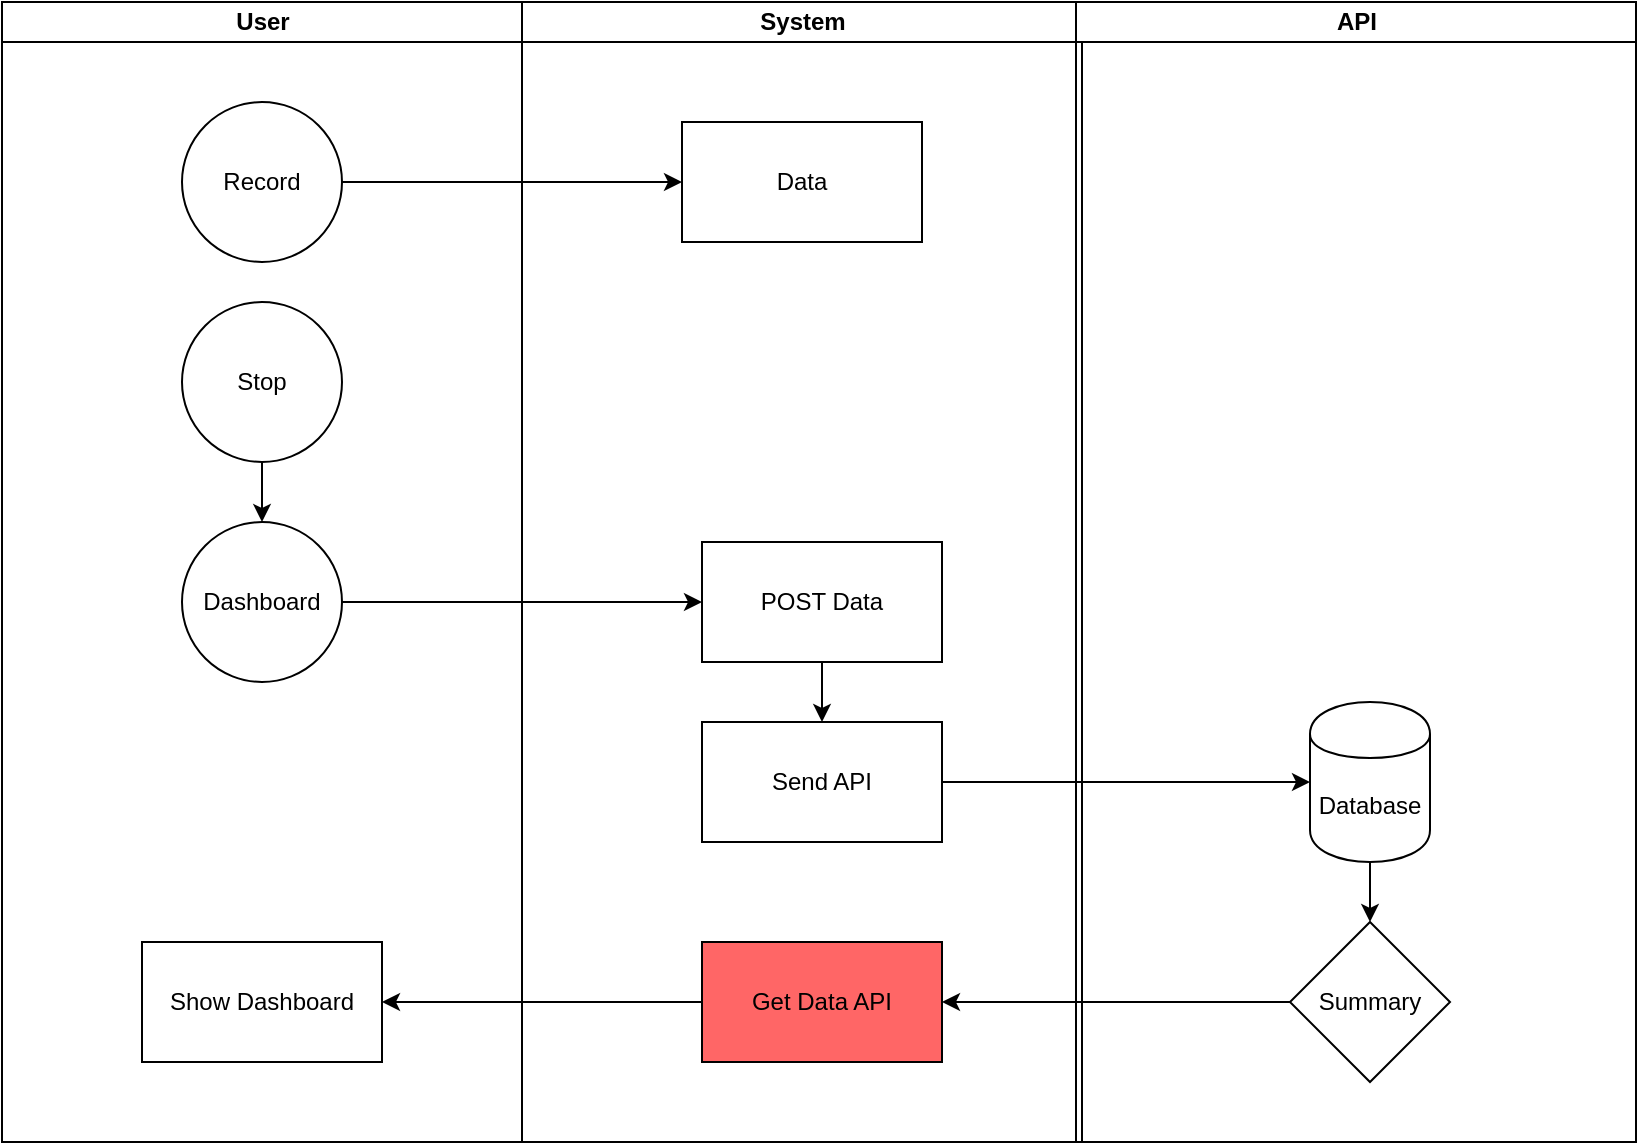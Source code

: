 <mxfile version="13.1.3">
    <diagram id="6hGFLwfOUW9BJ-s0fimq" name="DataFlow">
        <mxGraphModel dx="978" dy="580" grid="1" gridSize="10" guides="1" tooltips="1" connect="1" arrows="1" fold="1" page="1" pageScale="1" pageWidth="1169" pageHeight="827" math="0" shadow="0">
            <root>
                <mxCell id="0"/>
                <mxCell id="1" parent="0"/>
                <mxCell id="3" value="User" style="swimlane;html=1;startSize=20;horizontal=1;containerType=tree;newEdgeStyle={&quot;edgeStyle&quot;:&quot;elbowEdgeStyle&quot;,&quot;startArrow&quot;:&quot;none&quot;,&quot;endArrow&quot;:&quot;none&quot;};" parent="1" vertex="1">
                    <mxGeometry x="176" y="40" width="260" height="570" as="geometry"/>
                </mxCell>
                <mxCell id="15" value="Record" style="ellipse;whiteSpace=wrap;html=1;aspect=fixed;" parent="3" vertex="1">
                    <mxGeometry x="90" y="50" width="80" height="80" as="geometry"/>
                </mxCell>
                <mxCell id="21" style="edgeStyle=orthogonalEdgeStyle;rounded=0;orthogonalLoop=1;jettySize=auto;html=1;entryX=0.5;entryY=0;entryDx=0;entryDy=0;" parent="3" source="18" target="20" edge="1">
                    <mxGeometry relative="1" as="geometry"/>
                </mxCell>
                <mxCell id="18" value="Stop" style="ellipse;whiteSpace=wrap;html=1;aspect=fixed;" parent="3" vertex="1">
                    <mxGeometry x="90" y="150" width="80" height="80" as="geometry"/>
                </mxCell>
                <mxCell id="20" value="Dashboard" style="ellipse;whiteSpace=wrap;html=1;aspect=fixed;" parent="3" vertex="1">
                    <mxGeometry x="90" y="260" width="80" height="80" as="geometry"/>
                </mxCell>
                <mxCell id="38" value="Show Dashboard" style="rounded=0;whiteSpace=wrap;html=1;" parent="3" vertex="1">
                    <mxGeometry x="70" y="470" width="120" height="60" as="geometry"/>
                </mxCell>
                <mxCell id="9" value="System" style="swimlane;html=1;startSize=20;horizontal=1;containerType=tree;newEdgeStyle={&quot;edgeStyle&quot;:&quot;elbowEdgeStyle&quot;,&quot;startArrow&quot;:&quot;none&quot;,&quot;endArrow&quot;:&quot;none&quot;};" parent="1" vertex="1">
                    <mxGeometry x="436" y="40" width="280" height="570" as="geometry"/>
                </mxCell>
                <mxCell id="16" value="Data" style="rounded=0;whiteSpace=wrap;html=1;" parent="9" vertex="1">
                    <mxGeometry x="80" y="60" width="120" height="60" as="geometry"/>
                </mxCell>
                <mxCell id="34" style="edgeStyle=orthogonalEdgeStyle;rounded=0;orthogonalLoop=1;jettySize=auto;html=1;entryX=0.5;entryY=0;entryDx=0;entryDy=0;" parent="9" source="23" target="24" edge="1">
                    <mxGeometry relative="1" as="geometry"/>
                </mxCell>
                <mxCell id="23" value="POST Data" style="rounded=0;whiteSpace=wrap;html=1;" parent="9" vertex="1">
                    <mxGeometry x="90" y="270" width="120" height="60" as="geometry"/>
                </mxCell>
                <mxCell id="24" value="Send API" style="rounded=0;whiteSpace=wrap;html=1;" parent="9" vertex="1">
                    <mxGeometry x="90" y="360" width="120" height="60" as="geometry"/>
                </mxCell>
                <mxCell id="25" value="Get Data API" style="rounded=0;whiteSpace=wrap;html=1;fillColor=#FF6666;" parent="9" vertex="1">
                    <mxGeometry x="90" y="470" width="120" height="60" as="geometry"/>
                </mxCell>
                <mxCell id="17" style="edgeStyle=orthogonalEdgeStyle;rounded=0;orthogonalLoop=1;jettySize=auto;html=1;entryX=0;entryY=0.5;entryDx=0;entryDy=0;" parent="1" source="15" target="16" edge="1">
                    <mxGeometry relative="1" as="geometry"/>
                </mxCell>
                <mxCell id="26" style="edgeStyle=orthogonalEdgeStyle;rounded=0;orthogonalLoop=1;jettySize=auto;html=1;entryX=0;entryY=0.5;entryDx=0;entryDy=0;" parent="1" source="20" target="23" edge="1">
                    <mxGeometry relative="1" as="geometry"/>
                </mxCell>
                <mxCell id="27" value="API" style="swimlane;html=1;startSize=20;horizontal=1;containerType=tree;newEdgeStyle={&quot;edgeStyle&quot;:&quot;elbowEdgeStyle&quot;,&quot;startArrow&quot;:&quot;none&quot;,&quot;endArrow&quot;:&quot;none&quot;};" parent="1" vertex="1">
                    <mxGeometry x="713" y="40" width="280" height="570" as="geometry"/>
                </mxCell>
                <mxCell id="36" style="edgeStyle=orthogonalEdgeStyle;rounded=0;orthogonalLoop=1;jettySize=auto;html=1;" parent="27" source="32" target="35" edge="1">
                    <mxGeometry relative="1" as="geometry"/>
                </mxCell>
                <mxCell id="32" value="Database" style="shape=cylinder;whiteSpace=wrap;html=1;boundedLbl=1;backgroundOutline=1;" parent="27" vertex="1">
                    <mxGeometry x="117" y="350" width="60" height="80" as="geometry"/>
                </mxCell>
                <mxCell id="35" value="Summary" style="rhombus;whiteSpace=wrap;html=1;" parent="27" vertex="1">
                    <mxGeometry x="107" y="460" width="80" height="80" as="geometry"/>
                </mxCell>
                <mxCell id="33" style="edgeStyle=orthogonalEdgeStyle;rounded=0;orthogonalLoop=1;jettySize=auto;html=1;entryX=0;entryY=0.5;entryDx=0;entryDy=0;" parent="1" source="24" target="32" edge="1">
                    <mxGeometry relative="1" as="geometry"/>
                </mxCell>
                <mxCell id="37" style="edgeStyle=orthogonalEdgeStyle;rounded=0;orthogonalLoop=1;jettySize=auto;html=1;" parent="1" source="35" target="25" edge="1">
                    <mxGeometry relative="1" as="geometry"/>
                </mxCell>
                <mxCell id="39" style="edgeStyle=orthogonalEdgeStyle;rounded=0;orthogonalLoop=1;jettySize=auto;html=1;" parent="1" source="25" target="38" edge="1">
                    <mxGeometry relative="1" as="geometry"/>
                </mxCell>
            </root>
        </mxGraphModel>
    </diagram>
</mxfile>